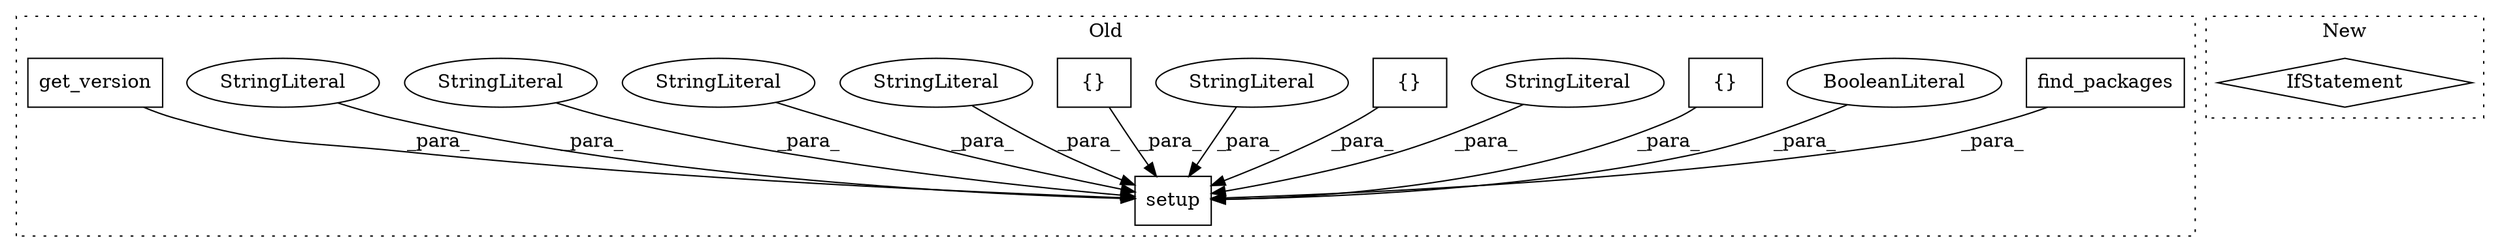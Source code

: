 digraph G {
subgraph cluster0 {
1 [label="find_packages" a="32" s="1045" l="15" shape="box"];
3 [label="setup" a="32" s="811,1339" l="6,1" shape="box"];
4 [label="BooleanLiteral" a="9" s="1334" l="5" shape="ellipse"];
5 [label="{}" a="4" s="1216,1238" l="1,1" shape="box"];
6 [label="StringLiteral" a="45" s="837" l="27" shape="ellipse"];
7 [label="{}" a="4" s="1083,1106" l="1,1" shape="box"];
8 [label="StringLiteral" a="45" s="936" l="17" shape="ellipse"];
9 [label="{}" a="4" s="1121,1182" l="1,1" shape="box"];
10 [label="StringLiteral" a="45" s="902" l="33" shape="ellipse"];
11 [label="StringLiteral" a="45" s="954" l="19" shape="ellipse"];
12 [label="StringLiteral" a="45" s="1196" l="7" shape="ellipse"];
13 [label="StringLiteral" a="45" s="817" l="5" shape="ellipse"];
14 [label="get_version" a="32" s="823" l="13" shape="box"];
label = "Old";
style="dotted";
}
subgraph cluster1 {
2 [label="IfStatement" a="25" s="890,933" l="4,3" shape="diamond"];
label = "New";
style="dotted";
}
1 -> 3 [label="_para_"];
4 -> 3 [label="_para_"];
5 -> 3 [label="_para_"];
6 -> 3 [label="_para_"];
7 -> 3 [label="_para_"];
8 -> 3 [label="_para_"];
9 -> 3 [label="_para_"];
10 -> 3 [label="_para_"];
11 -> 3 [label="_para_"];
12 -> 3 [label="_para_"];
13 -> 3 [label="_para_"];
14 -> 3 [label="_para_"];
}